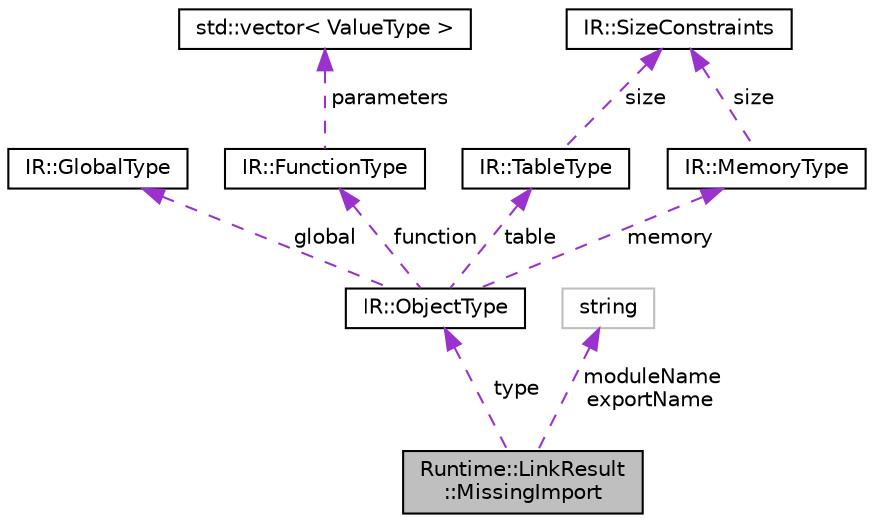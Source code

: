 digraph "Runtime::LinkResult::MissingImport"
{
  edge [fontname="Helvetica",fontsize="10",labelfontname="Helvetica",labelfontsize="10"];
  node [fontname="Helvetica",fontsize="10",shape=record];
  Node1 [label="Runtime::LinkResult\l::MissingImport",height=0.2,width=0.4,color="black", fillcolor="grey75", style="filled", fontcolor="black"];
  Node2 -> Node1 [dir="back",color="darkorchid3",fontsize="10",style="dashed",label=" type" ];
  Node2 [label="IR::ObjectType",height=0.2,width=0.4,color="black", fillcolor="white", style="filled",URL="$struct_i_r_1_1_object_type.html"];
  Node3 -> Node2 [dir="back",color="darkorchid3",fontsize="10",style="dashed",label=" global" ];
  Node3 [label="IR::GlobalType",height=0.2,width=0.4,color="black", fillcolor="white", style="filled",URL="$struct_i_r_1_1_global_type.html"];
  Node4 -> Node2 [dir="back",color="darkorchid3",fontsize="10",style="dashed",label=" function" ];
  Node4 [label="IR::FunctionType",height=0.2,width=0.4,color="black", fillcolor="white", style="filled",URL="$struct_i_r_1_1_function_type.html"];
  Node5 -> Node4 [dir="back",color="darkorchid3",fontsize="10",style="dashed",label=" parameters" ];
  Node5 [label="std::vector\< ValueType \>",height=0.2,width=0.4,color="black", fillcolor="white", style="filled",URL="$classstd_1_1vector.html"];
  Node6 -> Node2 [dir="back",color="darkorchid3",fontsize="10",style="dashed",label=" table" ];
  Node6 [label="IR::TableType",height=0.2,width=0.4,color="black", fillcolor="white", style="filled",URL="$struct_i_r_1_1_table_type.html"];
  Node7 -> Node6 [dir="back",color="darkorchid3",fontsize="10",style="dashed",label=" size" ];
  Node7 [label="IR::SizeConstraints",height=0.2,width=0.4,color="black", fillcolor="white", style="filled",URL="$struct_i_r_1_1_size_constraints.html"];
  Node8 -> Node2 [dir="back",color="darkorchid3",fontsize="10",style="dashed",label=" memory" ];
  Node8 [label="IR::MemoryType",height=0.2,width=0.4,color="black", fillcolor="white", style="filled",URL="$struct_i_r_1_1_memory_type.html"];
  Node7 -> Node8 [dir="back",color="darkorchid3",fontsize="10",style="dashed",label=" size" ];
  Node9 -> Node1 [dir="back",color="darkorchid3",fontsize="10",style="dashed",label=" moduleName\nexportName" ];
  Node9 [label="string",height=0.2,width=0.4,color="grey75", fillcolor="white", style="filled"];
}
